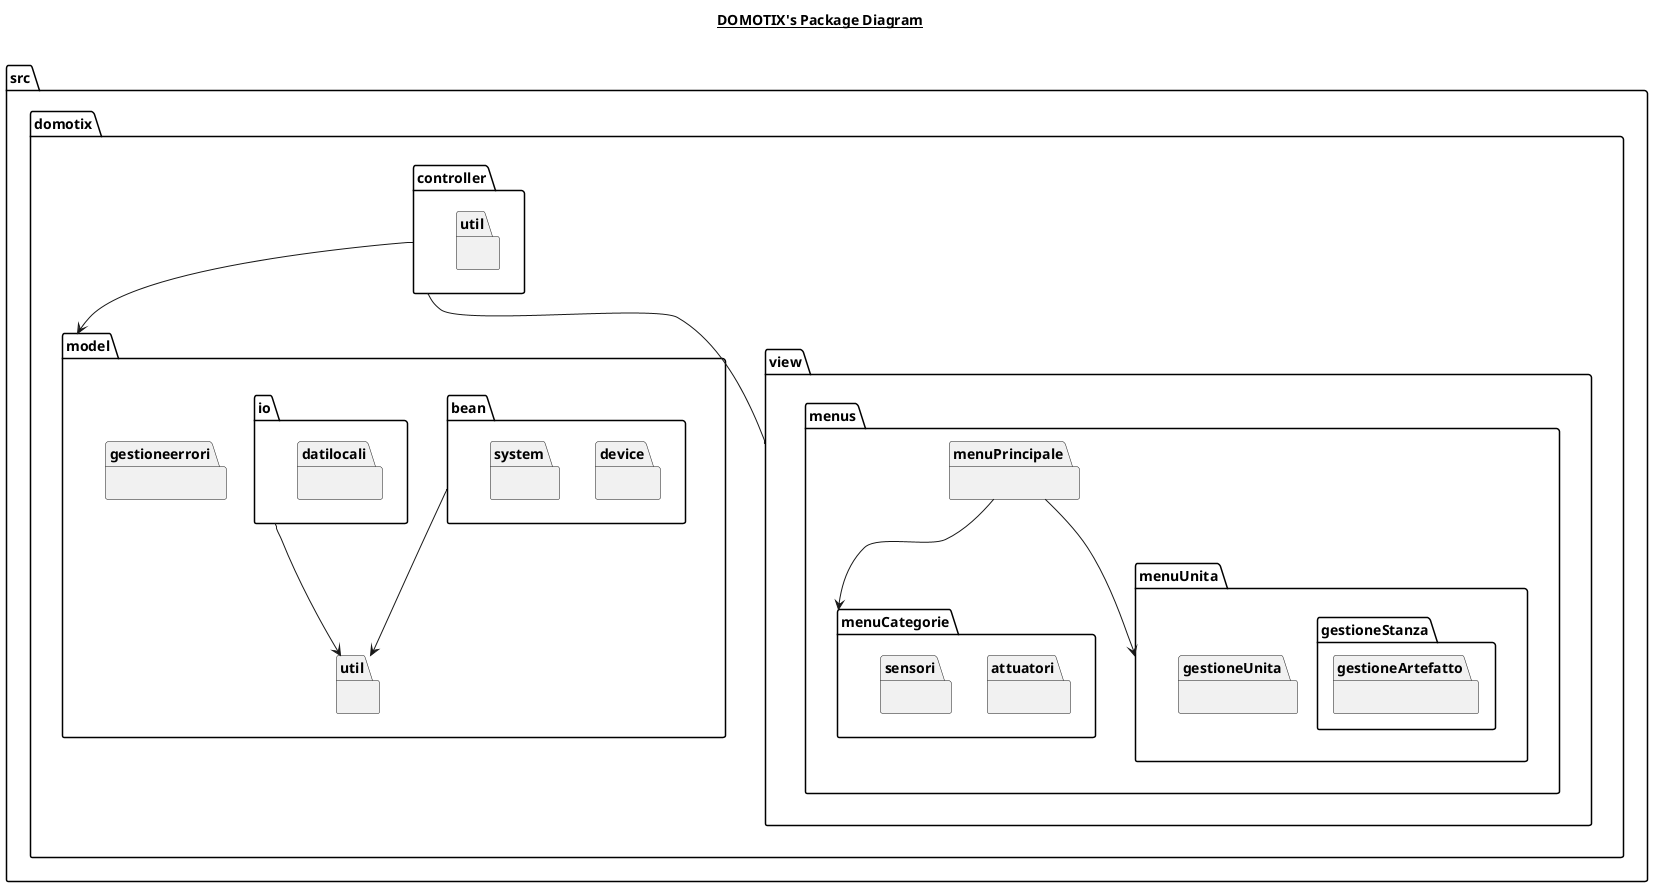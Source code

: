 @startuml

title __DOMOTIX's Package Diagram__\n

namespace src {
    namespace domotix {
        namespace controller {
            namespace util {
            }
        }
        namespace model {
            namespace bean {
                namespace device {
                }
                namespace system {
                }
            }
            namespace gestioneerrori {
            }
            namespace io {
                namespace datilocali {
                }
            }
            namespace util {
            }
        }
        namespace view {
            namespace menus {
                namespace menuPrincipale {
                }
                namespace menuCategorie {
                    namespace attuatori {
                    }
                    namespace sensori {
                    }
                }
                namespace menuUnita {
                    namespace gestioneUnita {
                    }
                    namespace gestioneStanza {
                        namespace gestioneArtefatto {
                        }
                    }
                }
            }
        }
    }
}

src.domotix.controller --> src.domotix.model
src.domotix.controller -- src.domotix.view
src.domotix.view.menus.menuPrincipale --> src.domotix.view.menus.menuUnita
src.domotix.view.menus.menuPrincipale --> src.domotix.view.menus.menuCategorie
src.domotix.model.bean --> src.domotix.model.util
src.domotix.model.io --> src.domotix.model.util

@enduml
